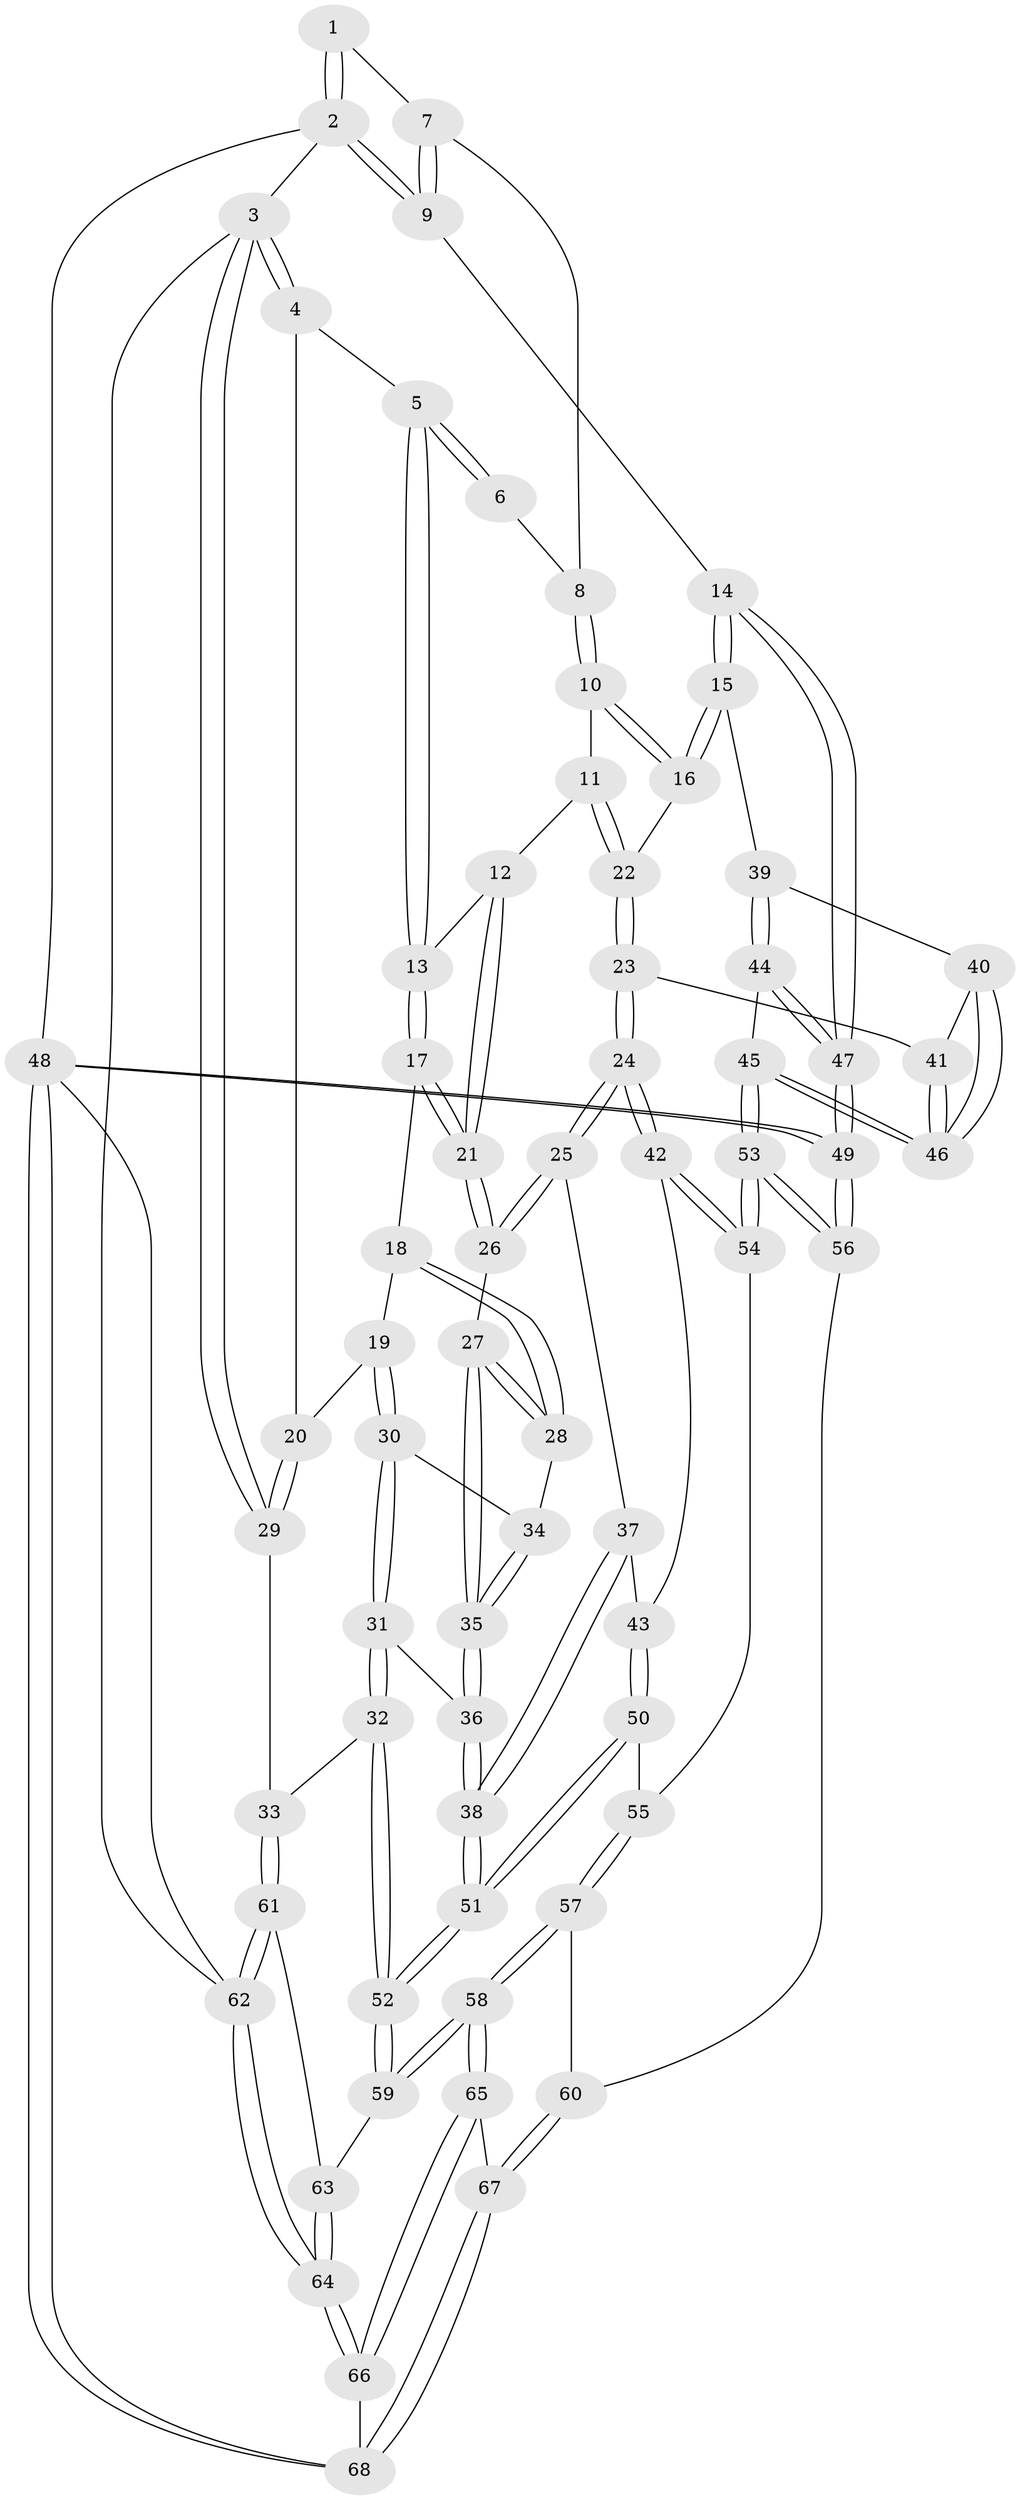 // coarse degree distribution, {4: 0.15, 5: 0.4, 3: 0.2, 6: 0.2, 7: 0.05}
// Generated by graph-tools (version 1.1) at 2025/04/03/04/25 22:04:52]
// undirected, 68 vertices, 167 edges
graph export_dot {
graph [start="1"]
  node [color=gray90,style=filled];
  1 [pos="+1+0"];
  2 [pos="+1+0"];
  3 [pos="+0+0"];
  4 [pos="+0.29232191886943837+0"];
  5 [pos="+0.4310596474573525+0"];
  6 [pos="+0.6877484779518266+0"];
  7 [pos="+0.8304208172133722+0.09483990322121774"];
  8 [pos="+0.7809891878967793+0.11438029431384987"];
  9 [pos="+1+0.25444856314110925"];
  10 [pos="+0.7432073570409536+0.16531727028875398"];
  11 [pos="+0.6027890941250573+0.19336044503776753"];
  12 [pos="+0.4723440136790586+0.10195892283502682"];
  13 [pos="+0.44875906629583895+0.0626897176482165"];
  14 [pos="+1+0.2997519784329207"];
  15 [pos="+1+0.3149736059656703"];
  16 [pos="+0.8878046823760891+0.2800090084961514"];
  17 [pos="+0.21073483778691285+0.22849006535621785"];
  18 [pos="+0.13969394310304223+0.2629346106861801"];
  19 [pos="+0.09584570020533457+0.2598996670398939"];
  20 [pos="+0.010686629644371476+0.22010608896384792"];
  21 [pos="+0.39450946323586256+0.39279128354763526"];
  22 [pos="+0.660938109052989+0.39881469021632204"];
  23 [pos="+0.6503761700969402+0.4874953324955907"];
  24 [pos="+0.6469572608295115+0.49001834910544073"];
  25 [pos="+0.4035011533100708+0.4120038964698155"];
  26 [pos="+0.3939414644471135+0.3981696693324534"];
  27 [pos="+0.26118373367150416+0.4113314961202061"];
  28 [pos="+0.23816647404181326+0.39047113510875103"];
  29 [pos="+0+0.20913991399889745"];
  30 [pos="+0.09880358711300696+0.4535301757877968"];
  31 [pos="+0.05170795671955064+0.5449635393081294"];
  32 [pos="+0.013988145835452713+0.5735002912537399"];
  33 [pos="+0+0.6124032050600257"];
  34 [pos="+0.14015744018578277+0.4554483169392457"];
  35 [pos="+0.23224361988458028+0.4983153772788323"];
  36 [pos="+0.231908288463568+0.5391409239879241"];
  37 [pos="+0.38319752709426064+0.49572841014148217"];
  38 [pos="+0.2773941995064856+0.6024923039612935"];
  39 [pos="+0.9036536986969896+0.4653433598010826"];
  40 [pos="+0.8922847787305423+0.46816822223400734"];
  41 [pos="+0.685227748472216+0.4970555326914967"];
  42 [pos="+0.6199096241378246+0.5477926470863751"];
  43 [pos="+0.4475671883492231+0.5858969752870982"];
  44 [pos="+0.9165024829468684+0.5968400069553487"];
  45 [pos="+0.8278466521333531+0.6535383441933345"];
  46 [pos="+0.8263103882268568+0.651304244004747"];
  47 [pos="+1+0.7747729171349429"];
  48 [pos="+1+1"];
  49 [pos="+1+1"];
  50 [pos="+0.36575606392298166+0.7006460261333824"];
  51 [pos="+0.28849573773353443+0.7246958211090063"];
  52 [pos="+0.2741992412531691+0.7459339439665795"];
  53 [pos="+0.8338992194506015+0.7598611637768748"];
  54 [pos="+0.6108613601693093+0.6456506844548782"];
  55 [pos="+0.571003342604903+0.7287774740346878"];
  56 [pos="+0.8493734231201225+0.7958838571578837"];
  57 [pos="+0.5900359928683364+0.8226095505663318"];
  58 [pos="+0.31350400556857166+0.9051381205856714"];
  59 [pos="+0.2726664196141321+0.7521635708711671"];
  60 [pos="+0.6180516613274933+0.8549465036932784"];
  61 [pos="+0+0.6261752619725468"];
  62 [pos="+0+1"];
  63 [pos="+0.13581550532454603+0.7848128296553963"];
  64 [pos="+0+1"];
  65 [pos="+0.2924584713864209+1"];
  66 [pos="+0.27263772397756325+1"];
  67 [pos="+0.6183909516086951+0.8671039856868435"];
  68 [pos="+0.6957079406622872+1"];
  1 -- 2;
  1 -- 2;
  1 -- 7;
  2 -- 3;
  2 -- 9;
  2 -- 9;
  2 -- 48;
  3 -- 4;
  3 -- 4;
  3 -- 29;
  3 -- 29;
  3 -- 62;
  4 -- 5;
  4 -- 20;
  5 -- 6;
  5 -- 6;
  5 -- 13;
  5 -- 13;
  6 -- 8;
  7 -- 8;
  7 -- 9;
  7 -- 9;
  8 -- 10;
  8 -- 10;
  9 -- 14;
  10 -- 11;
  10 -- 16;
  10 -- 16;
  11 -- 12;
  11 -- 22;
  11 -- 22;
  12 -- 13;
  12 -- 21;
  12 -- 21;
  13 -- 17;
  13 -- 17;
  14 -- 15;
  14 -- 15;
  14 -- 47;
  14 -- 47;
  15 -- 16;
  15 -- 16;
  15 -- 39;
  16 -- 22;
  17 -- 18;
  17 -- 21;
  17 -- 21;
  18 -- 19;
  18 -- 28;
  18 -- 28;
  19 -- 20;
  19 -- 30;
  19 -- 30;
  20 -- 29;
  20 -- 29;
  21 -- 26;
  21 -- 26;
  22 -- 23;
  22 -- 23;
  23 -- 24;
  23 -- 24;
  23 -- 41;
  24 -- 25;
  24 -- 25;
  24 -- 42;
  24 -- 42;
  25 -- 26;
  25 -- 26;
  25 -- 37;
  26 -- 27;
  27 -- 28;
  27 -- 28;
  27 -- 35;
  27 -- 35;
  28 -- 34;
  29 -- 33;
  30 -- 31;
  30 -- 31;
  30 -- 34;
  31 -- 32;
  31 -- 32;
  31 -- 36;
  32 -- 33;
  32 -- 52;
  32 -- 52;
  33 -- 61;
  33 -- 61;
  34 -- 35;
  34 -- 35;
  35 -- 36;
  35 -- 36;
  36 -- 38;
  36 -- 38;
  37 -- 38;
  37 -- 38;
  37 -- 43;
  38 -- 51;
  38 -- 51;
  39 -- 40;
  39 -- 44;
  39 -- 44;
  40 -- 41;
  40 -- 46;
  40 -- 46;
  41 -- 46;
  41 -- 46;
  42 -- 43;
  42 -- 54;
  42 -- 54;
  43 -- 50;
  43 -- 50;
  44 -- 45;
  44 -- 47;
  44 -- 47;
  45 -- 46;
  45 -- 46;
  45 -- 53;
  45 -- 53;
  47 -- 49;
  47 -- 49;
  48 -- 49;
  48 -- 49;
  48 -- 68;
  48 -- 68;
  48 -- 62;
  49 -- 56;
  49 -- 56;
  50 -- 51;
  50 -- 51;
  50 -- 55;
  51 -- 52;
  51 -- 52;
  52 -- 59;
  52 -- 59;
  53 -- 54;
  53 -- 54;
  53 -- 56;
  53 -- 56;
  54 -- 55;
  55 -- 57;
  55 -- 57;
  56 -- 60;
  57 -- 58;
  57 -- 58;
  57 -- 60;
  58 -- 59;
  58 -- 59;
  58 -- 65;
  58 -- 65;
  59 -- 63;
  60 -- 67;
  60 -- 67;
  61 -- 62;
  61 -- 62;
  61 -- 63;
  62 -- 64;
  62 -- 64;
  63 -- 64;
  63 -- 64;
  64 -- 66;
  64 -- 66;
  65 -- 66;
  65 -- 66;
  65 -- 67;
  66 -- 68;
  67 -- 68;
  67 -- 68;
}
